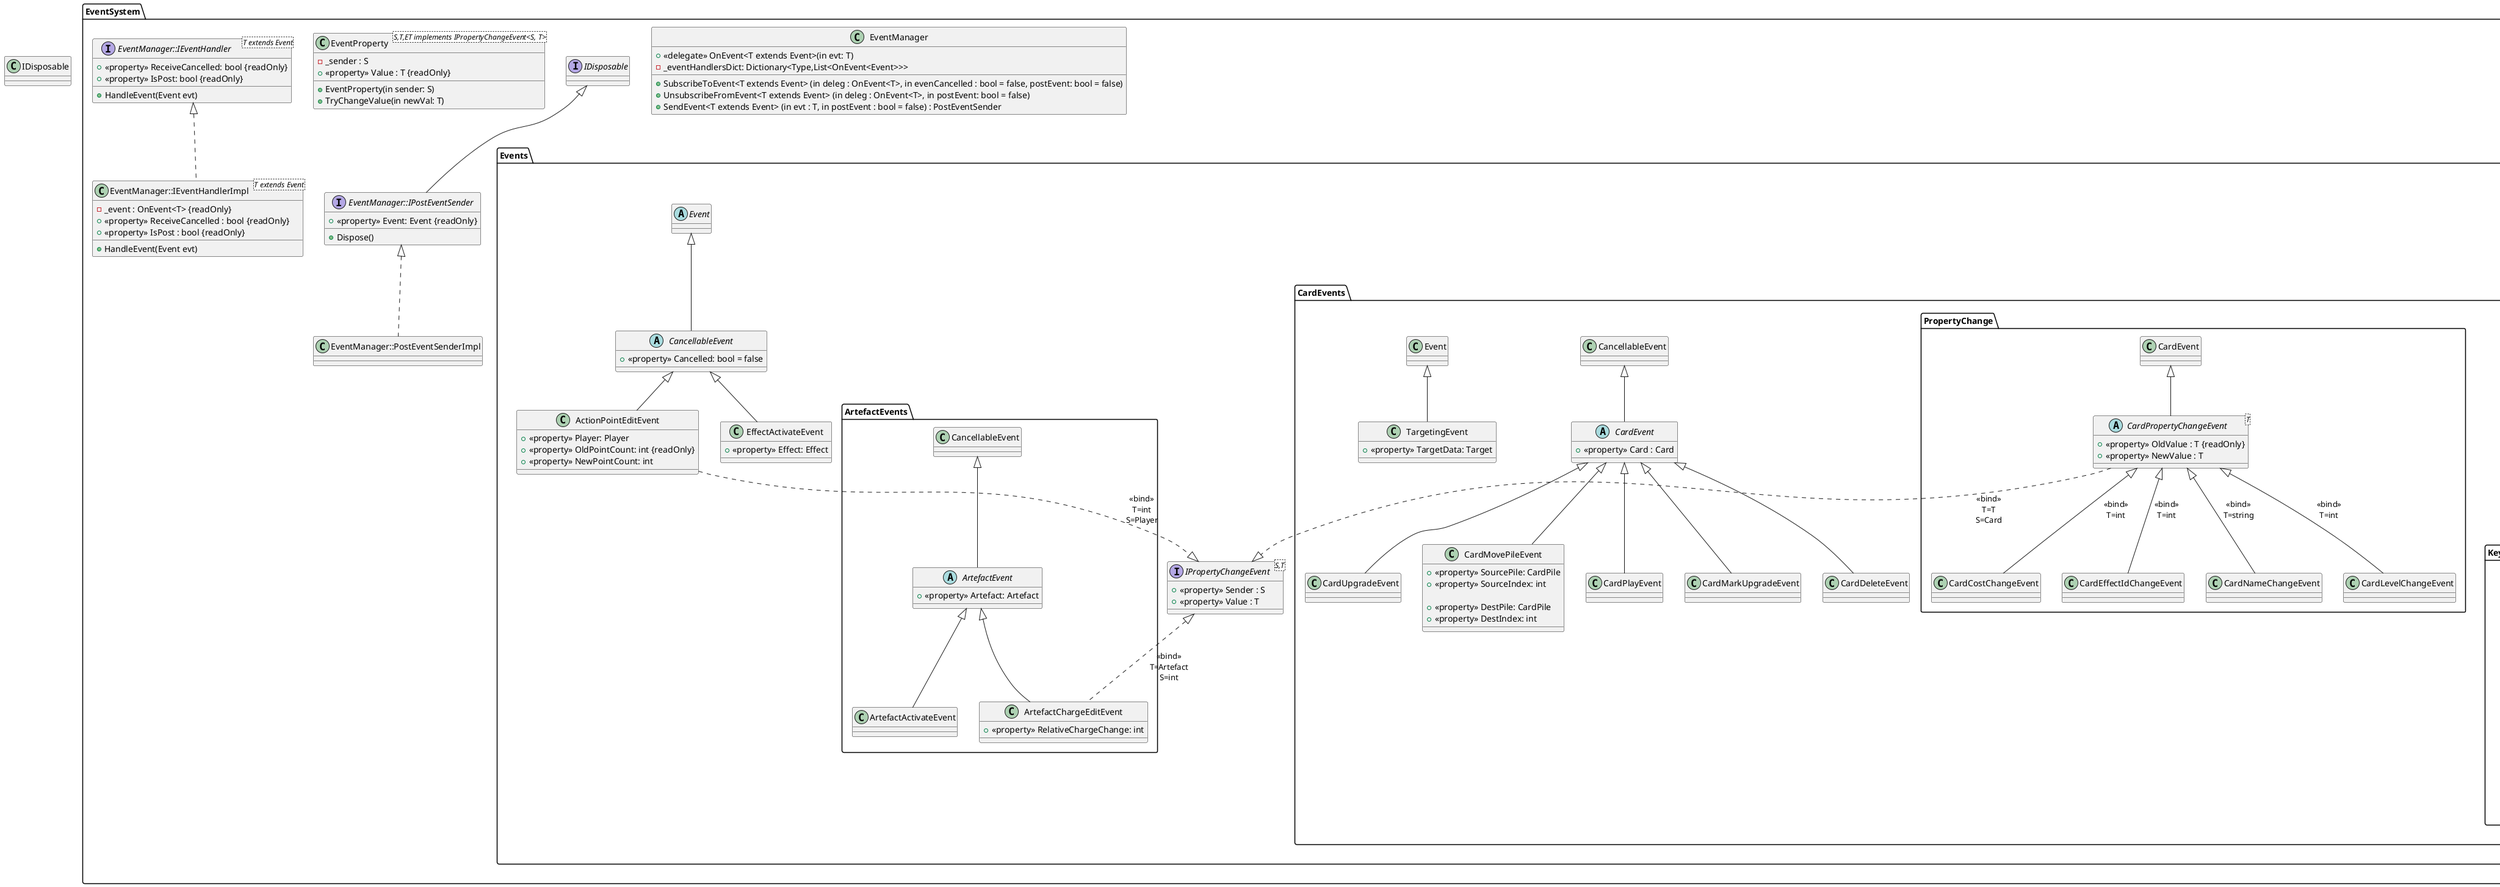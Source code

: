 ﻿@startuml

class IDisposable
package EventSystem{

class EventManager{
'objet intermediaire qui cast pour appeler l'évenement
 + {field} <<delegate>> OnEvent<T extends Event>(in evt: T)
 - _eventHandlersDict: Dictionary<Type,List<OnEvent<Event>>>
 
 + SubscribeToEvent<T extends Event> (in deleg : OnEvent<T>, in evenCancelled : bool = false, postEvent: bool = false)
 + UnsubscribeFromEvent<T extends Event> (in deleg : OnEvent<T>, in postEvent: bool = false)
 + SendEvent<T extends Event> (in evt : T, in postEvent : bool = false) : PostEventSender
 'faut pas oublier d'envoyer les Post
 ' utilisation d'un bloc using
}

interface EventManager::IPostEventSender implements IDisposable{
 + <<property>> Event: Event {readOnly}
 + Dispose()
 'méthode qui s'occupe d'appeler EventManager.SendEvent avec le meme event en post
}

class EventManager::PostEventSenderImpl implements EventManager::IPostEventSender

class EventProperty<S,T,ET implements IPropertyChangeEvent<S, T>>{
 - _sender : S
 + <<property>> Value : T {readOnly}
 
 + EventProperty(in sender: S)
 + TryChangeValue(in newVal: T)
}

interface EventManager::IEventHandler<T extends Event>{
    + <<property>> ReceiveCancelled: bool {readOnly}
    + <<property>> IsPost: bool {readOnly}
    + HandleEvent(Event evt)
} 

class EventManager::IEventHandlerImpl<T extends Event> implements EventManager::IEventHandler{
    - _event : OnEvent<T> {readOnly}
    + <<property>> ReceiveCancelled : bool {readOnly}
    + <<property>> IsPost : bool {readOnly}
    + HandleEvent(Event evt)
}

package Events{
abstract class Event
abstract class CancellableEvent extends Event{ 
 + <<property>> Cancelled: bool = false
}

class EffectActivateEvent extends CancellableEvent{
    + <<property>> Effect: Effect
}

interface IPropertyChangeEvent<S,T>{
    + <<property>> Sender : S
    + <<property>> Value : T
}

class ActionPointEditEvent extends CancellableEvent{
    + <<property>> Player: Player
    + <<property>> OldPointCount: int {readOnly}
    + <<property>> NewPointCount: int
    
}

'implementation explicite seulement accessible via l'interface
ActionPointEditEvent ..|> IPropertyChangeEvent : <<bind>>\nT=int\nS=Player


package GameStateEvents{

class StartTurnEvent extends Event{
+ <<property>> Player: Player
}

class EndTurnEvent extends Event{
+ <<property>> Player: Player
}
class DeckLoopEvent extends Event{
+ <<property>> Player: Player
}
}

package CardEvents{

abstract class CardEvent extends CancellableEvent{
 + <<property>> Card : Card
}

class TargetingEvent extends Event{
 + <<property>> TargetData: Target
}


class CardUpgradeEvent extends CardEvent
class CardMovePileEvent extends CardEvent{
 + <<property>> SourcePile: CardPile
 + <<property>> SourceIndex: int
 
 + <<property>> DestPile: CardPile
 + <<property>> DestIndex: int
}

class CardPlayEvent extends CardEvent
class CardMarkUpgradeEvent extends CardEvent
class CardDeleteEvent extends CardEvent



package PropertyChange{
abstract class CardPropertyChangeEvent<T> extends CardEvent{
 + <<property>> OldValue : T {readOnly}
 + <<property>> NewValue : T
}
'implementation explicite seulement accesible via l'interface
CardPropertyChangeEvent ..|> IPropertyChangeEvent : <<bind>>\nT=T\nS=Card

CardNameChangeEvent --u|> CardPropertyChangeEvent : <<bind>>\nT=string
CardLevelChangeEvent --u|> CardPropertyChangeEvent : <<bind>>\nT=int
CardCostChangeEvent --u|> CardPropertyChangeEvent : <<bind>>\nT=int
CardEffectIdChangeEvent --u|> CardPropertyChangeEvent : <<bind>>\nT=int

}

package KeywordEvents{
abstract class CardKeywordEvent extends CardEvent{
    + <<property>> Keyword: Keyword
}


class CardKeywordAddEvent extends CardKeywordEvent{
}
class CardKeywordRemoveEvent extends CardKeywordEvent{
}

class CardKeywordTriggerEvent extends CardKeywordEvent{
}

'keywordevents
} 
'CardEvents
}

package ArtefactEvents{

abstract class ArtefactEvent extends CancellableEvent{
    + <<property>> Artefact: Artefact
}

class ArtefactChargeEditEvent extends ArtefactEvent{
    + <<property>> RelativeChargeChange: int
}


class ArtefactActivateEvent extends ArtefactEvent

ArtefactChargeEditEvent ..u|> IPropertyChangeEvent : <<bind>>\nT=Artefact\nS=int

'ArtefactEvents
}

'Events
}

'EventSystem
}

EventManager -[hidden]d-> Events


CardPropertyChangeEvent -[hidden]d-> KeywordEvents

@enduml